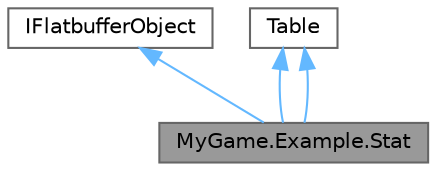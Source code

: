 digraph "MyGame.Example.Stat"
{
 // LATEX_PDF_SIZE
  bgcolor="transparent";
  edge [fontname=Helvetica,fontsize=10,labelfontname=Helvetica,labelfontsize=10];
  node [fontname=Helvetica,fontsize=10,shape=box,height=0.2,width=0.4];
  Node1 [id="Node000001",label="MyGame.Example.Stat",height=0.2,width=0.4,color="gray40", fillcolor="grey60", style="filled", fontcolor="black",tooltip=" "];
  Node2 -> Node1 [id="edge4_Node000001_Node000002",dir="back",color="steelblue1",style="solid",tooltip=" "];
  Node2 [id="Node000002",label="IFlatbufferObject",height=0.2,width=0.4,color="gray40", fillcolor="white", style="filled",tooltip=" "];
  Node3 -> Node1 [id="edge5_Node000001_Node000003",dir="back",color="steelblue1",style="solid",tooltip=" "];
  Node3 [id="Node000003",label="Table",height=0.2,width=0.4,color="gray40", fillcolor="white", style="filled",URL="$structGoogle_1_1FlatBuffers_1_1Table.html",tooltip="All tables in the generated code derive from this struct, and add their own accessors."];
  Node3 -> Node1 [id="edge6_Node000001_Node000003",dir="back",color="steelblue1",style="solid",tooltip=" "];
}
